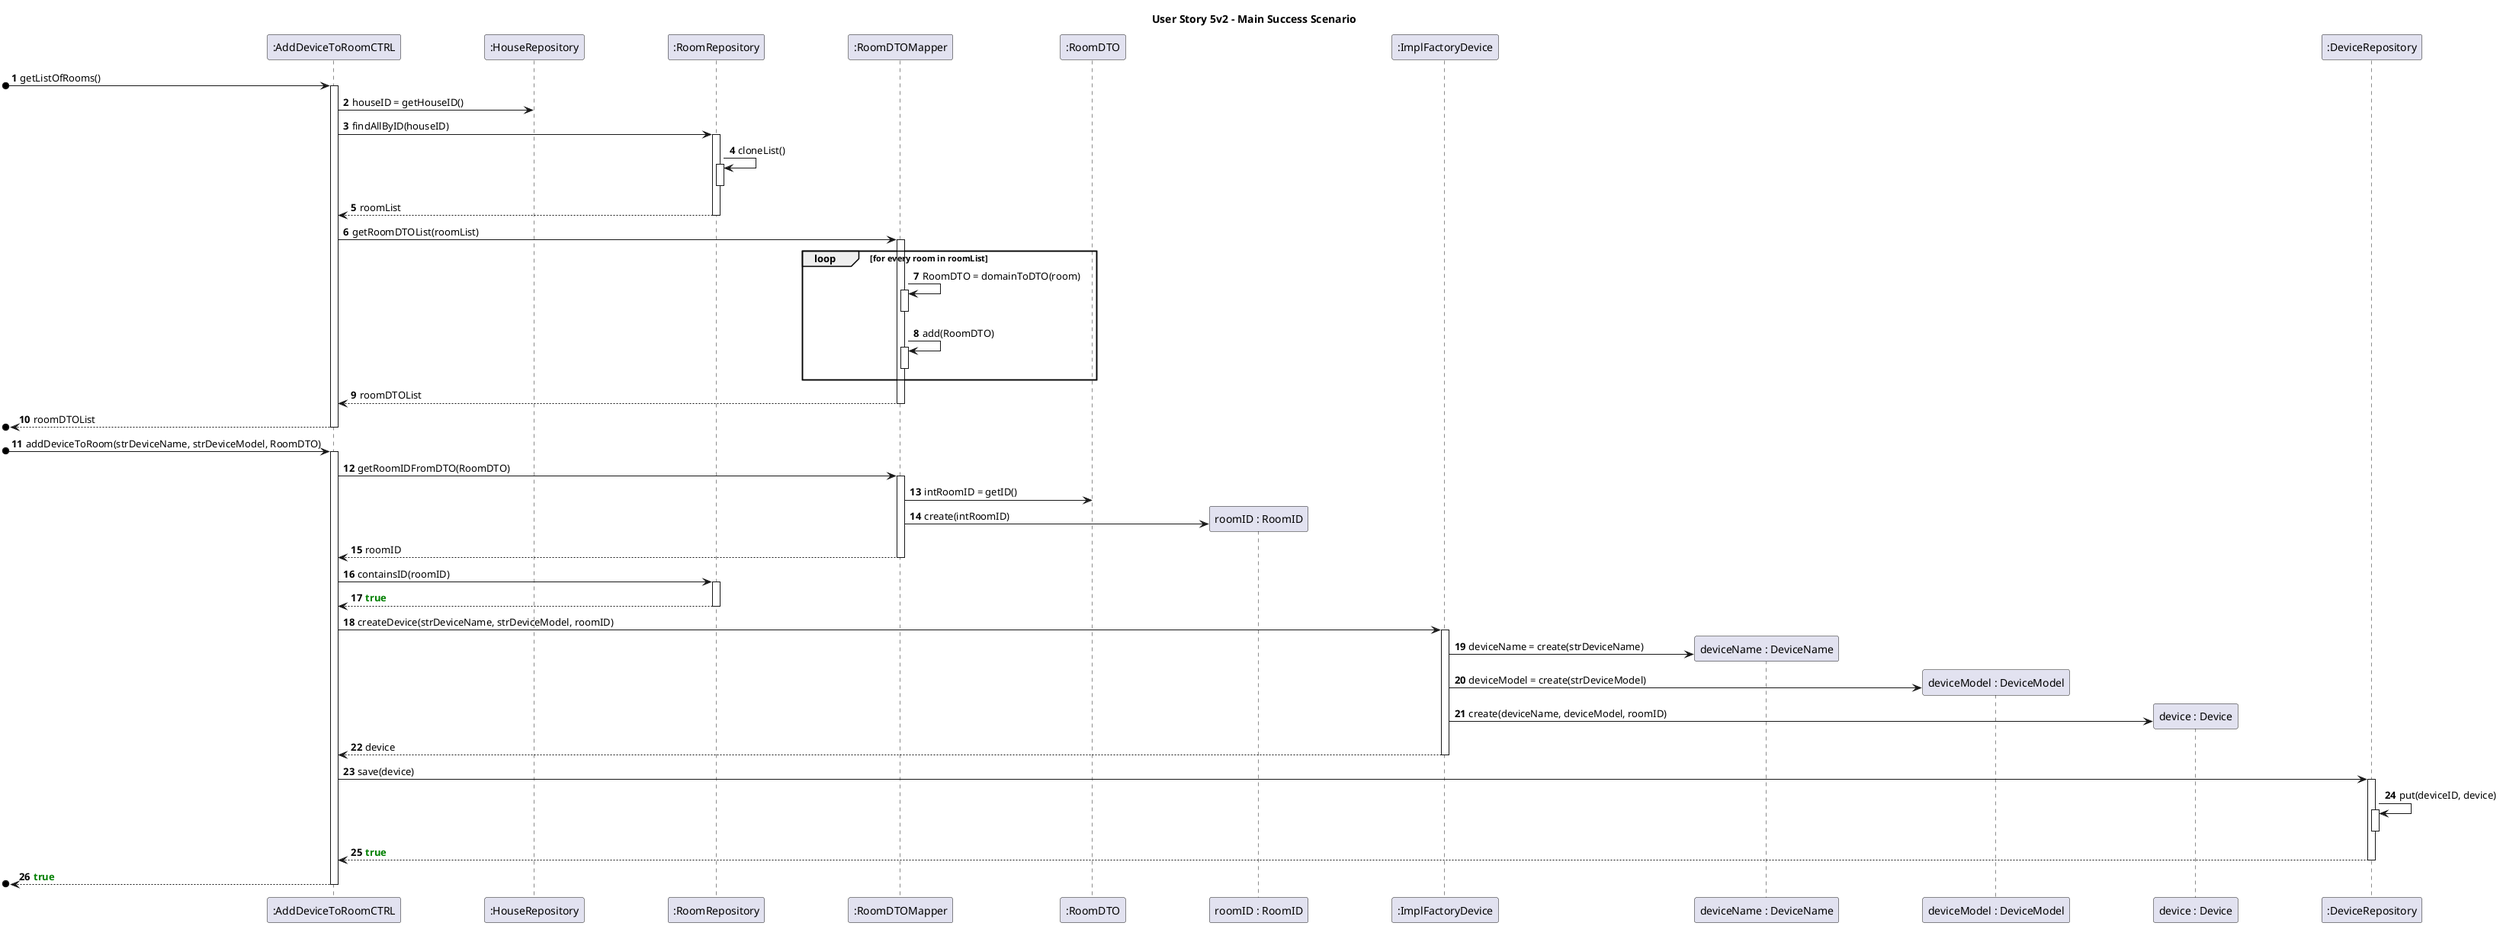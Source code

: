 @startuml

skinparam ParticipantPadding 50
autonumber
title User Story 5v2 - Main Success Scenario

participant ":AddDeviceToRoomCTRL" as C
participant ":HouseRepository" as HR
participant ":RoomRepository" as RR
participant ":RoomDTOMapper" as RM
participant ":RoomDTO" as RDTO
participant "roomID : RoomID" as RID
participant ":ImplFactoryDevice" as FD
participant "deviceName : DeviceName" as DN
participant "deviceModel : DeviceModel" as DM
participant "device : Device" as D
participant ":DeviceRepository" as DR

/'note over RM : Should include interaction with RoomDTO?
note over FD : Should receive VOs or create them?
note over C : logic to save the device?? if true/false??'/


[o-> C : getListOfRooms()
activate C
C -> HR : houseID = getHouseID()
C -> RR : findAllByID(houseID)

activate RR
RR -> RR : cloneList()
activate RR
deactivate RR
RR --> C : roomList
deactivate RR

C -> RM : getRoomDTOList(roomList)
activate RM
loop for every room in roomList

RM -> RM : RoomDTO = domainToDTO(room)
activate RM
deactivate RM
RM -> RM : add(RoomDTO)
activate RM
deactivate RM
end

RM --> C : roomDTOList
deactivate RM
[o<-- C : roomDTOList
deactivate C

[o-> C : addDeviceToRoom(strDeviceName, strDeviceModel, RoomDTO)
activate C
C -> RM : getRoomIDFromDTO(RoomDTO)
activate RM
RM -> RDTO : intRoomID = getID()
RM -> RID ** : create(intRoomID)
RM --> C : roomID
deactivate RM

C -> RR : containsID(roomID)
activate RR
RR --> C : <font color=green>**true**</font>
deactivate RR

C -> FD : createDevice(strDeviceName, strDeviceModel, roomID)
activate FD
FD -> DN ** : deviceName = create(strDeviceName)
FD -> DM ** : deviceModel = create(strDeviceModel)
FD -> D ** : create(deviceName, deviceModel, roomID)
FD --> C : device
deactivate FD

C -> DR : save(device)
activate DR
DR -> DR : put(deviceID, device)
activate DR
deactivate DR
DR --> C : <font color=green>**true**</font>
deactivate DR

[o<-- C : <font color=green>**true**</font>
deactivate C

@enduml